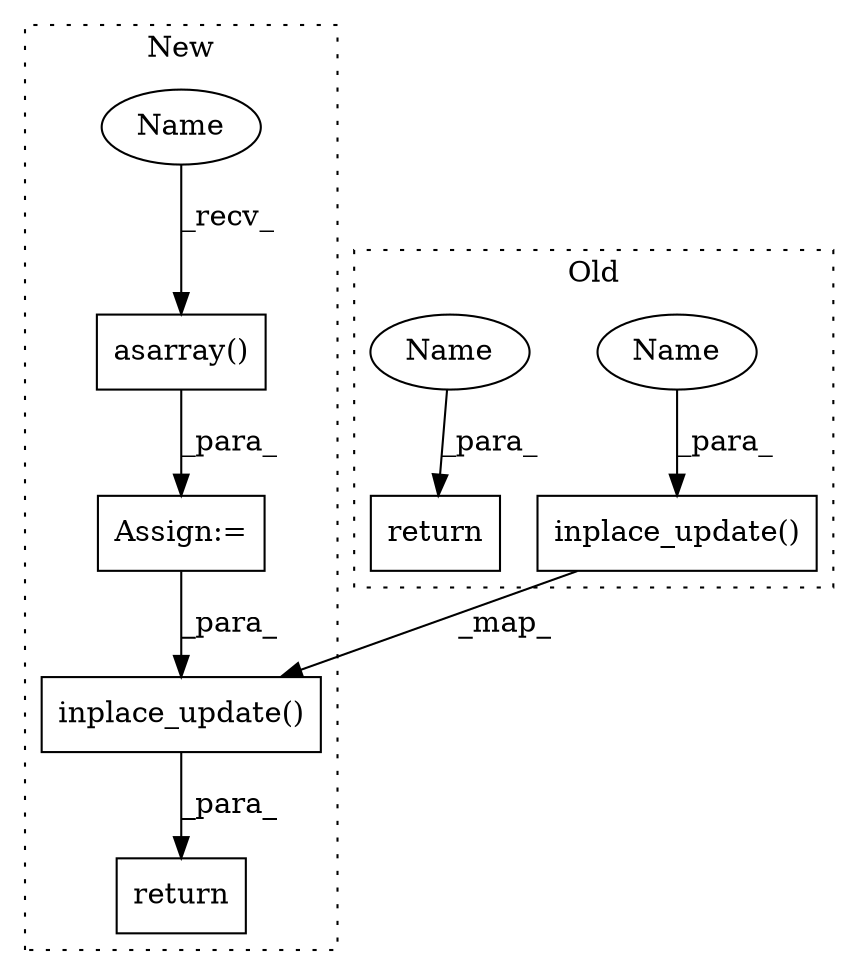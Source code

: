digraph G {
subgraph cluster0 {
1 [label="return" a="93" s="495" l="7" shape="box"];
5 [label="inplace_update()" a="75" s="456,485" l="19,1" shape="box"];
8 [label="Name" a="87" s="475" l="5" shape="ellipse"];
9 [label="Name" a="87" s="502" l="5" shape="ellipse"];
label = "Old";
style="dotted";
}
subgraph cluster1 {
2 [label="asarray()" a="75" s="517,534" l="12,20" shape="box"];
3 [label="Assign:=" a="68" s="514" l="3" shape="box"];
4 [label="return" a="93" s="563" l="7" shape="box"];
6 [label="inplace_update()" a="75" s="570,599" l="19,1" shape="box"];
7 [label="Name" a="87" s="517" l="3" shape="ellipse"];
label = "New";
style="dotted";
}
2 -> 3 [label="_para_"];
3 -> 6 [label="_para_"];
5 -> 6 [label="_map_"];
6 -> 4 [label="_para_"];
7 -> 2 [label="_recv_"];
8 -> 5 [label="_para_"];
9 -> 1 [label="_para_"];
}